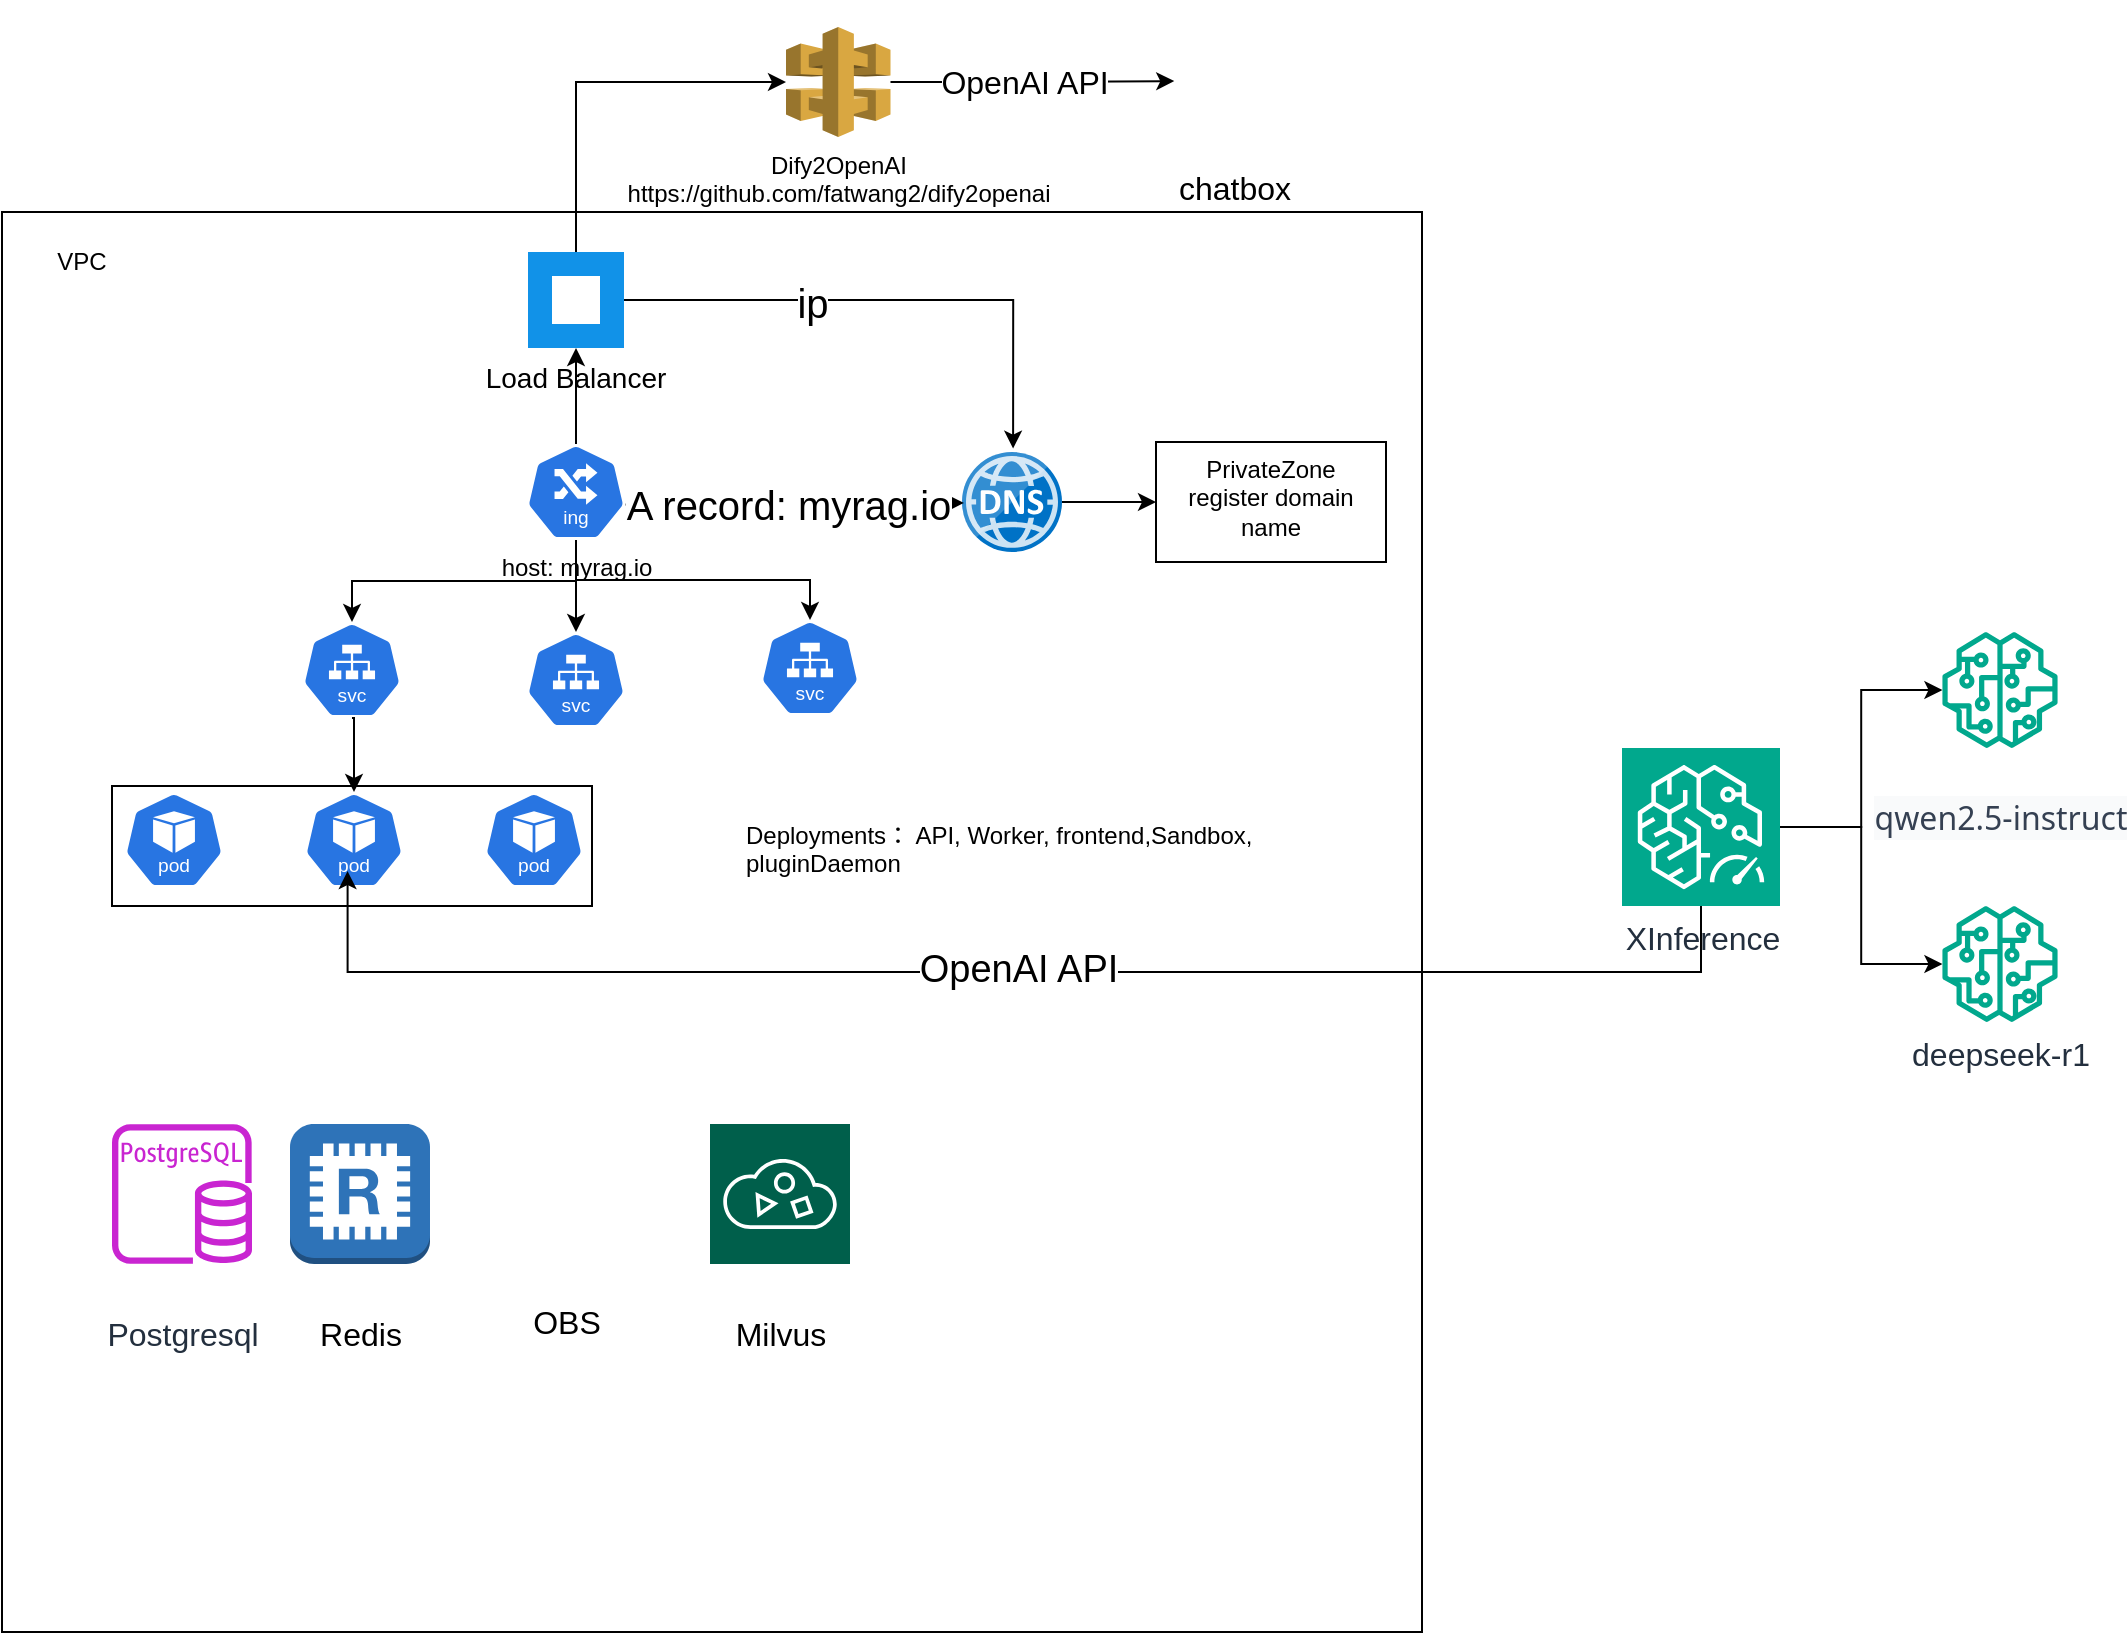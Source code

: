 <mxfile version="26.2.14" pages="2">
  <diagram name="dify deployment architecture" id="M9-vWqR0a8VkDA4s0-UR">
    <mxGraphModel dx="1213" dy="1810" grid="1" gridSize="10" guides="1" tooltips="1" connect="1" arrows="1" fold="1" page="1" pageScale="1" pageWidth="827" pageHeight="1169" math="0" shadow="0">
      <root>
        <mxCell id="0" />
        <mxCell id="1" parent="0" />
        <mxCell id="bIabsGmHAc08aG7PX65u-3" value="" style="whiteSpace=wrap;html=1;aspect=fixed;" parent="1" vertex="1">
          <mxGeometry x="150" y="60" width="710" height="710" as="geometry" />
        </mxCell>
        <mxCell id="HMCnFXwHoIg8V-Ax1Z1f-29" value="" style="whiteSpace=wrap;html=1;" parent="1" vertex="1">
          <mxGeometry x="205" y="347" width="240" height="60" as="geometry" />
        </mxCell>
        <mxCell id="HMCnFXwHoIg8V-Ax1Z1f-1" value="" style="aspect=fixed;sketch=0;html=1;dashed=0;whitespace=wrap;verticalLabelPosition=bottom;verticalAlign=top;fillColor=#2875E2;strokeColor=#ffffff;points=[[0.005,0.63,0],[0.1,0.2,0],[0.9,0.2,0],[0.5,0,0],[0.995,0.63,0],[0.72,0.99,0],[0.5,1,0],[0.28,0.99,0]];shape=mxgraph.kubernetes.icon2;kubernetesLabel=1;prIcon=pod" parent="1" vertex="1">
          <mxGeometry x="211" y="350" width="50" height="48" as="geometry" />
        </mxCell>
        <mxCell id="HMCnFXwHoIg8V-Ax1Z1f-2" value="" style="aspect=fixed;sketch=0;html=1;dashed=0;whitespace=wrap;verticalLabelPosition=bottom;verticalAlign=top;fillColor=#2875E2;strokeColor=#ffffff;points=[[0.005,0.63,0],[0.1,0.2,0],[0.9,0.2,0],[0.5,0,0],[0.995,0.63,0],[0.72,0.99,0],[0.5,1,0],[0.28,0.99,0]];shape=mxgraph.kubernetes.icon2;kubernetesLabel=1;prIcon=pod" parent="1" vertex="1">
          <mxGeometry x="301" y="350" width="50" height="48" as="geometry" />
        </mxCell>
        <mxCell id="HMCnFXwHoIg8V-Ax1Z1f-3" value="" style="aspect=fixed;sketch=0;html=1;dashed=0;whitespace=wrap;verticalLabelPosition=bottom;verticalAlign=top;fillColor=#2875E2;strokeColor=#ffffff;points=[[0.005,0.63,0],[0.1,0.2,0],[0.9,0.2,0],[0.5,0,0],[0.995,0.63,0],[0.72,0.99,0],[0.5,1,0],[0.28,0.99,0]];shape=mxgraph.kubernetes.icon2;kubernetesLabel=1;prIcon=pod" parent="1" vertex="1">
          <mxGeometry x="391" y="350" width="50" height="48" as="geometry" />
        </mxCell>
        <mxCell id="HMCnFXwHoIg8V-Ax1Z1f-15" value="" style="edgeStyle=orthogonalEdgeStyle;rounded=0;orthogonalLoop=1;jettySize=auto;html=1;" parent="1" source="HMCnFXwHoIg8V-Ax1Z1f-4" target="HMCnFXwHoIg8V-Ax1Z1f-14" edge="1">
          <mxGeometry relative="1" as="geometry">
            <Array as="points">
              <mxPoint x="690" y="205" />
              <mxPoint x="690" y="205" />
            </Array>
          </mxGeometry>
        </mxCell>
        <mxCell id="HMCnFXwHoIg8V-Ax1Z1f-4" value="" style="image;sketch=0;aspect=fixed;html=1;points=[];align=center;fontSize=12;image=img/lib/mscae/DNS.svg;" parent="1" vertex="1">
          <mxGeometry x="630" y="180" width="50" height="50" as="geometry" />
        </mxCell>
        <mxCell id="HMCnFXwHoIg8V-Ax1Z1f-5" value="Load Balancer" style="shape=rect;fillColor=#1192E8;aspect=fixed;resizable=0;labelPosition=center;verticalLabelPosition=bottom;align=center;verticalAlign=top;strokeColor=none;fontSize=14;" parent="1" vertex="1">
          <mxGeometry x="413" y="80" width="48" height="48" as="geometry" />
        </mxCell>
        <mxCell id="HMCnFXwHoIg8V-Ax1Z1f-6" value="" style="fillColor=#ffffff;strokeColor=none;dashed=0;outlineConnect=0;html=1;labelPosition=center;verticalLabelPosition=bottom;verticalAlign=top;part=1;movable=0;resizable=0;rotatable=0;shape=mxgraph.ibm_cloud.load-balancer--vpc" parent="HMCnFXwHoIg8V-Ax1Z1f-5" vertex="1">
          <mxGeometry width="24" height="24" relative="1" as="geometry">
            <mxPoint x="12" y="12" as="offset" />
          </mxGeometry>
        </mxCell>
        <mxCell id="HMCnFXwHoIg8V-Ax1Z1f-7" value="" style="aspect=fixed;sketch=0;html=1;dashed=0;whitespace=wrap;verticalLabelPosition=bottom;verticalAlign=top;fillColor=#2875E2;strokeColor=#ffffff;points=[[0.005,0.63,0],[0.1,0.2,0],[0.9,0.2,0],[0.5,0,0],[0.995,0.63,0],[0.72,0.99,0],[0.5,1,0],[0.28,0.99,0]];shape=mxgraph.kubernetes.icon2;kubernetesLabel=1;prIcon=svc" parent="1" vertex="1">
          <mxGeometry x="300" y="265" width="50" height="48" as="geometry" />
        </mxCell>
        <mxCell id="HMCnFXwHoIg8V-Ax1Z1f-9" value=";" style="edgeStyle=orthogonalEdgeStyle;rounded=0;orthogonalLoop=1;jettySize=auto;html=1;exitX=0.995;exitY=0.63;exitDx=0;exitDy=0;exitPerimeter=0;entryX=0.02;entryY=0.509;entryDx=0;entryDy=0;entryPerimeter=0;" parent="1" source="HMCnFXwHoIg8V-Ax1Z1f-8" target="HMCnFXwHoIg8V-Ax1Z1f-4" edge="1">
          <mxGeometry relative="1" as="geometry">
            <mxPoint x="630" y="220" as="targetPoint" />
            <Array as="points">
              <mxPoint x="462" y="205" />
            </Array>
          </mxGeometry>
        </mxCell>
        <mxCell id="HMCnFXwHoIg8V-Ax1Z1f-12" value="A record: myrag.io" style="edgeLabel;html=1;align=center;verticalAlign=middle;resizable=0;points=[];fontSize=20;" parent="HMCnFXwHoIg8V-Ax1Z1f-9" vertex="1" connectable="0">
          <mxGeometry x="-0.04" relative="1" as="geometry">
            <mxPoint as="offset" />
          </mxGeometry>
        </mxCell>
        <mxCell id="HMCnFXwHoIg8V-Ax1Z1f-19" style="edgeStyle=orthogonalEdgeStyle;rounded=0;orthogonalLoop=1;jettySize=auto;html=1;exitX=0.5;exitY=0;exitDx=0;exitDy=0;exitPerimeter=0;entryX=0.5;entryY=1;entryDx=0;entryDy=0;" parent="1" source="HMCnFXwHoIg8V-Ax1Z1f-8" target="HMCnFXwHoIg8V-Ax1Z1f-5" edge="1">
          <mxGeometry relative="1" as="geometry" />
        </mxCell>
        <mxCell id="HMCnFXwHoIg8V-Ax1Z1f-8" value="host: myrag.io" style="aspect=fixed;sketch=0;html=1;dashed=0;whitespace=wrap;verticalLabelPosition=bottom;verticalAlign=top;fillColor=#2875E2;strokeColor=#ffffff;points=[[0.005,0.63,0],[0.1,0.2,0],[0.9,0.2,0],[0.5,0,0],[0.995,0.63,0],[0.72,0.99,0],[0.5,1,0],[0.28,0.99,0]];shape=mxgraph.kubernetes.icon2;kubernetesLabel=1;prIcon=ing" parent="1" vertex="1">
          <mxGeometry x="412" y="176" width="50" height="48" as="geometry" />
        </mxCell>
        <mxCell id="HMCnFXwHoIg8V-Ax1Z1f-11" style="edgeStyle=orthogonalEdgeStyle;rounded=0;orthogonalLoop=1;jettySize=auto;html=1;exitX=1;exitY=0.5;exitDx=0;exitDy=0;entryX=0.511;entryY=-0.034;entryDx=0;entryDy=0;entryPerimeter=0;" parent="1" source="HMCnFXwHoIg8V-Ax1Z1f-5" target="HMCnFXwHoIg8V-Ax1Z1f-4" edge="1">
          <mxGeometry relative="1" as="geometry" />
        </mxCell>
        <mxCell id="HMCnFXwHoIg8V-Ax1Z1f-13" value="ip" style="edgeLabel;html=1;align=center;verticalAlign=middle;resizable=0;points=[];fontSize=20;" parent="HMCnFXwHoIg8V-Ax1Z1f-11" vertex="1" connectable="0">
          <mxGeometry x="-0.306" y="-1" relative="1" as="geometry">
            <mxPoint as="offset" />
          </mxGeometry>
        </mxCell>
        <mxCell id="HMCnFXwHoIg8V-Ax1Z1f-20" value="" style="aspect=fixed;sketch=0;html=1;dashed=0;whitespace=wrap;verticalLabelPosition=bottom;verticalAlign=top;fillColor=#2875E2;strokeColor=#ffffff;points=[[0.005,0.63,0],[0.1,0.2,0],[0.9,0.2,0],[0.5,0,0],[0.995,0.63,0],[0.72,0.99,0],[0.5,1,0],[0.28,0.99,0]];shape=mxgraph.kubernetes.icon2;kubernetesLabel=1;prIcon=svc" parent="1" vertex="1">
          <mxGeometry x="412" y="270" width="50" height="48" as="geometry" />
        </mxCell>
        <mxCell id="HMCnFXwHoIg8V-Ax1Z1f-22" value="" style="aspect=fixed;sketch=0;html=1;dashed=0;whitespace=wrap;verticalLabelPosition=bottom;verticalAlign=top;fillColor=#2875E2;strokeColor=#ffffff;points=[[0.005,0.63,0],[0.1,0.2,0],[0.9,0.2,0],[0.5,0,0],[0.995,0.63,0],[0.72,0.99,0],[0.5,1,0],[0.28,0.99,0]];shape=mxgraph.kubernetes.icon2;kubernetesLabel=1;prIcon=svc" parent="1" vertex="1">
          <mxGeometry x="529" y="264" width="50" height="48" as="geometry" />
        </mxCell>
        <mxCell id="HMCnFXwHoIg8V-Ax1Z1f-25" style="edgeStyle=orthogonalEdgeStyle;rounded=0;orthogonalLoop=1;jettySize=auto;html=1;exitX=0.5;exitY=1;exitDx=0;exitDy=0;exitPerimeter=0;entryX=0.5;entryY=0;entryDx=0;entryDy=0;entryPerimeter=0;" parent="1" source="HMCnFXwHoIg8V-Ax1Z1f-8" target="HMCnFXwHoIg8V-Ax1Z1f-20" edge="1">
          <mxGeometry relative="1" as="geometry" />
        </mxCell>
        <mxCell id="HMCnFXwHoIg8V-Ax1Z1f-27" style="edgeStyle=orthogonalEdgeStyle;rounded=0;orthogonalLoop=1;jettySize=auto;html=1;exitX=0.5;exitY=1;exitDx=0;exitDy=0;exitPerimeter=0;entryX=0.5;entryY=0;entryDx=0;entryDy=0;entryPerimeter=0;" parent="1" source="HMCnFXwHoIg8V-Ax1Z1f-8" target="HMCnFXwHoIg8V-Ax1Z1f-22" edge="1">
          <mxGeometry relative="1" as="geometry" />
        </mxCell>
        <mxCell id="HMCnFXwHoIg8V-Ax1Z1f-28" style="edgeStyle=orthogonalEdgeStyle;rounded=0;orthogonalLoop=1;jettySize=auto;html=1;exitX=0.5;exitY=1;exitDx=0;exitDy=0;exitPerimeter=0;entryX=0.5;entryY=0;entryDx=0;entryDy=0;entryPerimeter=0;" parent="1" source="HMCnFXwHoIg8V-Ax1Z1f-8" target="HMCnFXwHoIg8V-Ax1Z1f-7" edge="1">
          <mxGeometry relative="1" as="geometry" />
        </mxCell>
        <mxCell id="HMCnFXwHoIg8V-Ax1Z1f-30" style="edgeStyle=orthogonalEdgeStyle;rounded=0;orthogonalLoop=1;jettySize=auto;html=1;exitX=0.5;exitY=1;exitDx=0;exitDy=0;exitPerimeter=0;entryX=0.5;entryY=0;entryDx=0;entryDy=0;entryPerimeter=0;" parent="1" source="HMCnFXwHoIg8V-Ax1Z1f-7" target="HMCnFXwHoIg8V-Ax1Z1f-2" edge="1">
          <mxGeometry relative="1" as="geometry" />
        </mxCell>
        <mxCell id="HMCnFXwHoIg8V-Ax1Z1f-31" value="&lt;div&gt;&lt;br&gt;&lt;/div&gt;&lt;div&gt;Postgresql&lt;/div&gt;" style="sketch=0;outlineConnect=0;fontColor=#232F3E;gradientColor=none;fillColor=#C925D1;strokeColor=none;dashed=0;verticalLabelPosition=bottom;verticalAlign=top;align=center;html=1;fontSize=16;fontStyle=0;aspect=fixed;pointerEvents=1;shape=mxgraph.aws4.rds_postgresql_instance;" parent="1" vertex="1">
          <mxGeometry x="205" y="516" width="70" height="70" as="geometry" />
        </mxCell>
        <mxCell id="HMCnFXwHoIg8V-Ax1Z1f-32" value="&lt;div&gt;&lt;br&gt;&lt;/div&gt;&lt;div&gt;Redis&lt;/div&gt;" style="outlineConnect=0;dashed=0;verticalLabelPosition=bottom;verticalAlign=top;align=center;html=1;shape=mxgraph.aws3.redis;fillColor=#2E73B8;gradientColor=none;fontSize=16;" parent="1" vertex="1">
          <mxGeometry x="294" y="516" width="70" height="70" as="geometry" />
        </mxCell>
        <mxCell id="HMCnFXwHoIg8V-Ax1Z1f-33" value="&lt;div&gt;&lt;span style=&quot;background-color: light-dark(rgb(255, 255, 255), rgb(18, 18, 18)); color: light-dark(rgb(0, 0, 0), rgb(255, 255, 255));&quot;&gt;OBS&lt;/span&gt;&lt;/div&gt;" style="shape=image;html=1;verticalAlign=top;verticalLabelPosition=bottom;labelBackgroundColor=#ffffff;imageAspect=0;aspect=fixed;image=https://cdn1.iconfinder.com/data/icons/unicons-line-vol-6/24/vector-square-alt-128.png;fontSize=16;" parent="1" vertex="1">
          <mxGeometry x="387" y="510" width="89" height="89" as="geometry" />
        </mxCell>
        <mxCell id="HMCnFXwHoIg8V-Ax1Z1f-34" value="&lt;div&gt;&lt;br&gt;&lt;/div&gt;&lt;div&gt;Milvus&lt;/div&gt;" style="sketch=0;pointerEvents=1;shadow=0;dashed=0;html=1;strokeColor=none;fillColor=#005F4B;labelPosition=center;verticalLabelPosition=bottom;verticalAlign=top;align=center;outlineConnect=0;shape=mxgraph.veeam2.object_storage;fontSize=16;" parent="1" vertex="1">
          <mxGeometry x="504" y="516" width="70" height="70" as="geometry" />
        </mxCell>
        <mxCell id="HMCnFXwHoIg8V-Ax1Z1f-35" value="chatbox" style="shape=image;html=1;verticalAlign=top;verticalLabelPosition=bottom;labelBackgroundColor=#ffffff;imageAspect=0;aspect=fixed;image=https://cdn2.iconfinder.com/data/icons/vivid/48/chat-128.png;fontSize=16;" parent="1" vertex="1">
          <mxGeometry x="727" y="-46" width="78" height="78" as="geometry" />
        </mxCell>
        <mxCell id="OpYvqUBnXqu1qCnP_9A8-1" value="Deployments： API, Worker, frontend,Sandbox, pluginDaemon" style="text;whiteSpace=wrap;" parent="1" vertex="1">
          <mxGeometry x="520" y="358" width="280" height="40" as="geometry" />
        </mxCell>
        <mxCell id="HMCnFXwHoIg8V-Ax1Z1f-14" value="PrivateZone&lt;div&gt;register domain name&lt;/div&gt;" style="whiteSpace=wrap;html=1;verticalAlign=top;labelBackgroundColor=default;sketch=0;" parent="1" vertex="1">
          <mxGeometry x="727" y="175" width="115" height="60" as="geometry" />
        </mxCell>
        <mxCell id="bIabsGmHAc08aG7PX65u-4" value="VPC" style="text;html=1;align=center;verticalAlign=middle;whiteSpace=wrap;rounded=0;" parent="1" vertex="1">
          <mxGeometry x="160" y="70" width="60" height="30" as="geometry" />
        </mxCell>
        <mxCell id="Wy4m1eBd9flb5pK3FDR8-2" value="" style="edgeStyle=orthogonalEdgeStyle;rounded=0;orthogonalLoop=1;jettySize=auto;html=1;entryX=0.436;entryY=0.824;entryDx=0;entryDy=0;entryPerimeter=0;" parent="1" source="Wy4m1eBd9flb5pK3FDR8-1" target="HMCnFXwHoIg8V-Ax1Z1f-2" edge="1">
          <mxGeometry relative="1" as="geometry">
            <Array as="points">
              <mxPoint x="999" y="440" />
              <mxPoint x="323" y="440" />
            </Array>
          </mxGeometry>
        </mxCell>
        <mxCell id="Wy4m1eBd9flb5pK3FDR8-3" value="OpenAI API" style="edgeLabel;html=1;align=center;verticalAlign=middle;resizable=0;points=[];fontSize=19;" parent="Wy4m1eBd9flb5pK3FDR8-2" vertex="1" connectable="0">
          <mxGeometry x="-0.015" y="-1" relative="1" as="geometry">
            <mxPoint as="offset" />
          </mxGeometry>
        </mxCell>
        <mxCell id="Wy4m1eBd9flb5pK3FDR8-11" style="edgeStyle=orthogonalEdgeStyle;rounded=0;orthogonalLoop=1;jettySize=auto;html=1;exitX=1;exitY=0.5;exitDx=0;exitDy=0;exitPerimeter=0;" parent="1" source="Wy4m1eBd9flb5pK3FDR8-1" target="Wy4m1eBd9flb5pK3FDR8-9" edge="1">
          <mxGeometry relative="1" as="geometry" />
        </mxCell>
        <mxCell id="Wy4m1eBd9flb5pK3FDR8-12" style="edgeStyle=orthogonalEdgeStyle;rounded=0;orthogonalLoop=1;jettySize=auto;html=1;exitX=1;exitY=0.5;exitDx=0;exitDy=0;exitPerimeter=0;" parent="1" source="Wy4m1eBd9flb5pK3FDR8-1" target="Wy4m1eBd9flb5pK3FDR8-8" edge="1">
          <mxGeometry relative="1" as="geometry" />
        </mxCell>
        <mxCell id="Wy4m1eBd9flb5pK3FDR8-1" value="XInference" style="sketch=0;points=[[0,0,0],[0.25,0,0],[0.5,0,0],[0.75,0,0],[1,0,0],[0,1,0],[0.25,1,0],[0.5,1,0],[0.75,1,0],[1,1,0],[0,0.25,0],[0,0.5,0],[0,0.75,0],[1,0.25,0],[1,0.5,0],[1,0.75,0]];outlineConnect=0;fontColor=#232F3E;fillColor=#01A88D;strokeColor=#ffffff;dashed=0;verticalLabelPosition=bottom;verticalAlign=top;align=center;html=1;fontSize=16;fontStyle=0;aspect=fixed;shape=mxgraph.aws4.resourceIcon;resIcon=mxgraph.aws4.elastic_inference_2;" parent="1" vertex="1">
          <mxGeometry x="960" y="328" width="79" height="79" as="geometry" />
        </mxCell>
        <mxCell id="Wy4m1eBd9flb5pK3FDR8-5" value="" style="edgeStyle=orthogonalEdgeStyle;rounded=0;orthogonalLoop=1;jettySize=auto;html=1;exitX=0.5;exitY=0;exitDx=0;exitDy=0;entryX=0;entryY=0.5;entryDx=0;entryDy=0;" parent="1" source="HMCnFXwHoIg8V-Ax1Z1f-5" target="Wy4m1eBd9flb5pK3FDR8-4" edge="1">
          <mxGeometry relative="1" as="geometry">
            <Array as="points" />
            <mxPoint x="437" y="80" as="sourcePoint" />
            <mxPoint x="727" y="-1" as="targetPoint" />
          </mxGeometry>
        </mxCell>
        <mxCell id="Wy4m1eBd9flb5pK3FDR8-4" value="Dify2OpenAI&lt;div&gt;https://github.com/fatwang2/dify2openai&lt;/div&gt;" style="outlineConnect=0;dashed=0;verticalLabelPosition=bottom;verticalAlign=top;align=center;html=1;shape=mxgraph.aws3.api_gateway;fillColor=#D9A741;gradientColor=none;" parent="1" vertex="1">
          <mxGeometry x="542" y="-32.5" width="52.25" height="55" as="geometry" />
        </mxCell>
        <mxCell id="Wy4m1eBd9flb5pK3FDR8-6" style="edgeStyle=orthogonalEdgeStyle;rounded=0;orthogonalLoop=1;jettySize=auto;html=1;entryX=0.117;entryY=0.52;entryDx=0;entryDy=0;entryPerimeter=0;" parent="1" source="Wy4m1eBd9flb5pK3FDR8-4" target="HMCnFXwHoIg8V-Ax1Z1f-35" edge="1">
          <mxGeometry relative="1" as="geometry" />
        </mxCell>
        <mxCell id="Wy4m1eBd9flb5pK3FDR8-13" value="OpenAI API" style="edgeLabel;html=1;align=center;verticalAlign=middle;resizable=0;points=[];fontSize=16;" parent="Wy4m1eBd9flb5pK3FDR8-6" vertex="1" connectable="0">
          <mxGeometry x="-0.061" relative="1" as="geometry">
            <mxPoint as="offset" />
          </mxGeometry>
        </mxCell>
        <mxCell id="Wy4m1eBd9flb5pK3FDR8-8" value="&#xa;&lt;span style=&quot;color: rgb(53, 64, 82); font-family: ui-sans-serif, system-ui, sans-serif, &amp;quot;Apple Color Emoji&amp;quot;, &amp;quot;Segoe UI Emoji&amp;quot;, &amp;quot;Segoe UI Symbol&amp;quot;, &amp;quot;Noto Color Emoji&amp;quot;; font-style: normal; font-variant-ligatures: normal; font-variant-caps: normal; font-weight: 400; letter-spacing: normal; orphans: 2; text-align: left; text-indent: 0px; text-transform: none; widows: 2; word-spacing: 0px; -webkit-text-stroke-width: 0px; white-space: nowrap; background-color: rgb(249, 250, 251); text-decoration-thickness: initial; text-decoration-style: initial; text-decoration-color: initial; float: none; display: inline !important;&quot;&gt;qwen2.5-instruct&lt;/span&gt;&#xa;&#xa;" style="sketch=0;outlineConnect=0;fontColor=#232F3E;gradientColor=none;fillColor=#01A88D;strokeColor=none;dashed=0;verticalLabelPosition=bottom;verticalAlign=top;align=center;html=1;fontSize=16;fontStyle=0;aspect=fixed;pointerEvents=1;shape=mxgraph.aws4.sagemaker_model;" parent="1" vertex="1">
          <mxGeometry x="1120" y="270" width="58" height="58" as="geometry" />
        </mxCell>
        <mxCell id="Wy4m1eBd9flb5pK3FDR8-9" value="deepseek-r1" style="sketch=0;outlineConnect=0;fontColor=#232F3E;gradientColor=none;fillColor=#01A88D;strokeColor=none;dashed=0;verticalLabelPosition=bottom;verticalAlign=top;align=center;html=1;fontSize=16;fontStyle=0;aspect=fixed;pointerEvents=1;shape=mxgraph.aws4.sagemaker_model;" parent="1" vertex="1">
          <mxGeometry x="1120" y="407" width="58" height="58" as="geometry" />
        </mxCell>
      </root>
    </mxGraphModel>
  </diagram>
  <diagram id="GGiZtklimbd8jVil-N9W" name="xinference deployment architecture">
    <mxGraphModel dx="1213" dy="641" grid="1" gridSize="10" guides="1" tooltips="1" connect="1" arrows="1" fold="1" page="1" pageScale="1" pageWidth="827" pageHeight="1169" math="0" shadow="0">
      <root>
        <mxCell id="0" />
        <mxCell id="1" parent="0" />
        <mxCell id="2rSF4i_q9lsRNJbe6xzF-2" value="" style="aspect=fixed;sketch=0;html=1;dashed=0;whitespace=wrap;verticalLabelPosition=bottom;verticalAlign=top;fillColor=#2875E2;strokeColor=#ffffff;points=[[0.005,0.63,0],[0.1,0.2,0],[0.9,0.2,0],[0.5,0,0],[0.995,0.63,0],[0.72,0.99,0],[0.5,1,0],[0.28,0.99,0]];shape=mxgraph.kubernetes.icon2;kubernetesLabel=1;prIcon=pod" vertex="1" parent="1">
          <mxGeometry x="478" y="261" width="150" height="144" as="geometry" />
        </mxCell>
        <mxCell id="2rSF4i_q9lsRNJbe6xzF-4" value="" style="aspect=fixed;sketch=0;html=1;dashed=0;whitespace=wrap;verticalLabelPosition=bottom;verticalAlign=top;fillColor=#2875E2;strokeColor=#ffffff;points=[[0.005,0.63,0],[0.1,0.2,0],[0.9,0.2,0],[0.5,0,0],[0.995,0.63,0],[0.72,0.99,0],[0.5,1,0],[0.28,0.99,0]];shape=mxgraph.kubernetes.icon2;kubernetesLabel=1;prIcon=pod" vertex="1" parent="1">
          <mxGeometry x="80" y="273" width="142.7" height="137" as="geometry" />
        </mxCell>
        <mxCell id="2rSF4i_q9lsRNJbe6xzF-6" value="" style="aspect=fixed;sketch=0;html=1;dashed=0;whitespace=wrap;verticalLabelPosition=bottom;verticalAlign=top;fillColor=#2875E2;strokeColor=#ffffff;points=[[0.005,0.63,0],[0.1,0.2,0],[0.9,0.2,0],[0.5,0,0],[0.995,0.63,0],[0.72,0.99,0],[0.5,1,0],[0.28,0.99,0]];shape=mxgraph.kubernetes.icon2;kubernetesLabel=1;prIcon=svc" vertex="1" parent="1">
          <mxGeometry x="498" y="91" width="87" height="83.52" as="geometry" />
        </mxCell>
        <mxCell id="2rSF4i_q9lsRNJbe6xzF-7" value="&lt;div&gt;&lt;br&gt;&lt;/div&gt;&lt;div&gt;ServiceWeb/NodeIP:30003&lt;/div&gt;&lt;div&gt;9997&lt;/div&gt;" style="aspect=fixed;sketch=0;html=1;dashed=0;whitespace=wrap;verticalLabelPosition=bottom;verticalAlign=top;fillColor=#2875E2;strokeColor=#ffffff;points=[[0.005,0.63,0],[0.1,0.2,0],[0.9,0.2,0],[0.5,0,0],[0.995,0.63,0],[0.72,0.99,0],[0.5,1,0],[0.28,0.99,0]];shape=mxgraph.kubernetes.icon2;kubernetesLabel=1;prIcon=svc" vertex="1" parent="1">
          <mxGeometry x="580" y="490" width="50" height="48" as="geometry" />
        </mxCell>
        <mxCell id="2rSF4i_q9lsRNJbe6xzF-8" value="" style="edgeStyle=orthogonalEdgeStyle;rounded=0;orthogonalLoop=1;jettySize=auto;html=1;exitX=0.5;exitY=1;exitDx=0;exitDy=0;entryX=0.5;entryY=0;entryDx=0;entryDy=0;" edge="1" parent="1" source="2rSF4i_q9lsRNJbe6xzF-16" target="2rSF4i_q9lsRNJbe6xzF-14">
          <mxGeometry relative="1" as="geometry">
            <mxPoint x="543" y="179" as="sourcePoint" />
            <mxPoint x="543" y="262" as="targetPoint" />
          </mxGeometry>
        </mxCell>
        <mxCell id="2rSF4i_q9lsRNJbe6xzF-9" style="edgeStyle=orthogonalEdgeStyle;rounded=0;orthogonalLoop=1;jettySize=auto;html=1;exitX=0.5;exitY=1;exitDx=0;exitDy=0;entryX=0.512;entryY=0.183;entryDx=0;entryDy=0;entryPerimeter=0;" edge="1" parent="1" source="2rSF4i_q9lsRNJbe6xzF-18" target="2rSF4i_q9lsRNJbe6xzF-13">
          <mxGeometry relative="1" as="geometry">
            <mxPoint x="715.65" y="277.328" as="targetPoint" />
          </mxGeometry>
        </mxCell>
        <mxCell id="2rSF4i_q9lsRNJbe6xzF-11" value="Service: Service-web/NodeIP, this can be ELB" style="text;html=1;align=center;verticalAlign=middle;whiteSpace=wrap;rounded=0;" vertex="1" parent="1">
          <mxGeometry x="660" y="498" width="190" height="30" as="geometry" />
        </mxCell>
        <mxCell id="2rSF4i_q9lsRNJbe6xzF-12" value="Service: service-supervisor/ClusterIP" style="text;whiteSpace=wrap;" vertex="1" parent="1">
          <mxGeometry x="442" y="61" width="220" height="40" as="geometry" />
        </mxCell>
        <mxCell id="2rSF4i_q9lsRNJbe6xzF-13" value="&lt;span style=&quot;color: rgb(0, 0, 0); font-family: Helvetica; font-size: 12px; font-style: normal; font-variant-ligatures: normal; font-variant-caps: normal; font-weight: 400; letter-spacing: normal; orphans: 2; text-align: center; text-indent: 0px; text-transform: none; widows: 2; word-spacing: 0px; -webkit-text-stroke-width: 0px; white-space: nowrap; background-color: rgb(236, 236, 236); text-decoration-thickness: initial; text-decoration-style: initial; text-decoration-color: initial; display: inline !important; float: none;&quot;&gt;container port:9999&lt;/span&gt;" style="text;whiteSpace=wrap;html=1;" vertex="1" parent="1">
          <mxGeometry x="588" y="321" width="140" height="40" as="geometry" />
        </mxCell>
        <mxCell id="2rSF4i_q9lsRNJbe6xzF-15" value="" style="edgeStyle=orthogonalEdgeStyle;rounded=0;orthogonalLoop=1;jettySize=auto;html=1;exitX=0.005;exitY=0.63;exitDx=0;exitDy=0;exitPerimeter=0;entryX=0.5;entryY=1;entryDx=0;entryDy=0;" edge="1" parent="1" source="2rSF4i_q9lsRNJbe6xzF-7" target="2rSF4i_q9lsRNJbe6xzF-14">
          <mxGeometry relative="1" as="geometry">
            <mxPoint x="125" y="148" as="sourcePoint" />
            <mxPoint x="150.7" y="315.2" as="targetPoint" />
          </mxGeometry>
        </mxCell>
        <mxCell id="2rSF4i_q9lsRNJbe6xzF-14" value="&lt;span style=&quot;color: rgb(0, 0, 0); font-family: Helvetica; font-size: 12px; font-style: normal; font-variant-ligatures: normal; font-variant-caps: normal; font-weight: 400; letter-spacing: normal; orphans: 2; text-align: center; text-indent: 0px; text-transform: none; widows: 2; word-spacing: 0px; -webkit-text-stroke-width: 0px; white-space: nowrap; background-color: rgb(236, 236, 236); text-decoration-thickness: initial; text-decoration-style: initial; text-decoration-color: initial; display: inline !important; float: none;&quot;&gt;container port:9997&lt;/span&gt;" style="text;whiteSpace=wrap;html=1;" vertex="1" parent="1">
          <mxGeometry x="398" y="321" width="140" height="40" as="geometry" />
        </mxCell>
        <mxCell id="2rSF4i_q9lsRNJbe6xzF-16" value="&lt;span style=&quot;color: rgb(0, 0, 0); font-family: Helvetica; font-size: 11px; font-style: normal; font-variant-ligatures: normal; font-variant-caps: normal; font-weight: 400; letter-spacing: normal; orphans: 2; text-align: center; text-indent: 0px; text-transform: none; widows: 2; word-spacing: 0px; -webkit-text-stroke-width: 0px; white-space: nowrap; background-color: rgb(255, 255, 255); text-decoration-thickness: initial; text-decoration-style: initial; text-decoration-color: initial; display: inline !important; float: none;&quot;&gt;service-supervisor-web:9997&lt;/span&gt;" style="text;whiteSpace=wrap;html=1;" vertex="1" parent="1">
          <mxGeometry x="358" y="121" width="170" height="40" as="geometry" />
        </mxCell>
        <mxCell id="2rSF4i_q9lsRNJbe6xzF-17" value="&lt;div style=&quot;forced-color-adjust: none; color: rgb(0, 0, 0); font-family: Helvetica; font-size: 12px; font-style: normal; font-variant-ligatures: normal; font-variant-caps: normal; font-weight: 400; letter-spacing: normal; orphans: 2; text-align: center; text-indent: 0px; text-transform: none; widows: 2; word-spacing: 0px; -webkit-text-stroke-width: 0px; white-space: nowrap; background-color: rgb(236, 236, 236); text-decoration-thickness: initial; text-decoration-style: initial; text-decoration-color: initial;&quot;&gt;&lt;br&gt;&lt;/div&gt;" style="text;whiteSpace=wrap;html=1;" vertex="1" parent="1">
          <mxGeometry x="585" y="109" width="190" height="70" as="geometry" />
        </mxCell>
        <mxCell id="2rSF4i_q9lsRNJbe6xzF-18" value="&lt;div style=&quot;forced-color-adjust: none; color: rgb(0, 0, 0); font-family: Helvetica; font-size: 12px; font-style: normal; font-variant-ligatures: normal; font-variant-caps: normal; font-weight: 400; letter-spacing: normal; orphans: 2; text-indent: 0px; text-transform: none; widows: 2; word-spacing: 0px; -webkit-text-stroke-width: 0px; white-space: nowrap; text-decoration-thickness: initial; text-decoration-style: initial; text-decoration-color: initial; text-align: center; background-color: rgb(236, 236, 236);&quot;&gt;&lt;span style=&quot;background-color: light-dark(rgb(236, 236, 236), rgb(34, 34, 34)); color: light-dark(rgb(0, 0, 0), rgb(237, 237, 237));&quot;&gt;service-supervisor-oscar:9999&lt;/span&gt;&lt;/div&gt;" style="text;whiteSpace=wrap;html=1;" vertex="1" parent="1">
          <mxGeometry x="588" y="121" width="190" height="30" as="geometry" />
        </mxCell>
        <mxCell id="2rSF4i_q9lsRNJbe6xzF-19" value="" style="aspect=fixed;sketch=0;html=1;dashed=0;whitespace=wrap;verticalLabelPosition=bottom;verticalAlign=top;fillColor=#2875E2;strokeColor=#ffffff;points=[[0.005,0.63,0],[0.1,0.2,0],[0.9,0.2,0],[0.5,0,0],[0.995,0.63,0],[0.72,0.99,0],[0.5,1,0],[0.28,0.99,0]];shape=mxgraph.kubernetes.icon2;kubernetesLabel=1;prIcon=svc" vertex="1" parent="1">
          <mxGeometry x="111.5" y="99.24" width="87" height="83.52" as="geometry" />
        </mxCell>
        <mxCell id="2rSF4i_q9lsRNJbe6xzF-20" value="&lt;span style=&quot;color: rgb(0, 0, 0); font-family: Helvetica; font-size: 12px; font-style: normal; font-variant-ligatures: normal; font-variant-caps: normal; font-weight: 400; letter-spacing: normal; orphans: 2; text-align: left; text-indent: 0px; text-transform: none; widows: 2; word-spacing: 0px; -webkit-text-stroke-width: 0px; white-space: normal; background-color: rgb(236, 236, 236); text-decoration-thickness: initial; text-decoration-style: initial; text-decoration-color: initial; float: none; display: inline !important;&quot;&gt;Service: service-worker/ClusterIP&lt;/span&gt;" style="text;whiteSpace=wrap;html=1;" vertex="1" parent="1">
          <mxGeometry x="60" y="59.24" width="230" height="40" as="geometry" />
        </mxCell>
        <mxCell id="2rSF4i_q9lsRNJbe6xzF-21" value="&lt;span style=&quot;color: rgb(0, 0, 0); font-family: Helvetica; font-size: 12px; font-style: normal; font-variant-ligatures: normal; font-variant-caps: normal; font-weight: 400; letter-spacing: normal; orphans: 2; text-align: center; text-indent: 0px; text-transform: none; widows: 2; word-spacing: 0px; -webkit-text-stroke-width: 0px; white-space: nowrap; background-color: rgb(236, 236, 236); text-decoration-thickness: initial; text-decoration-style: initial; text-decoration-color: initial; float: none; display: inline !important;&quot;&gt;container:Supervisor&lt;/span&gt;" style="text;whiteSpace=wrap;html=1;" vertex="1" parent="1">
          <mxGeometry x="498" y="290" width="140" height="40" as="geometry" />
        </mxCell>
        <mxCell id="2rSF4i_q9lsRNJbe6xzF-24" style="edgeStyle=orthogonalEdgeStyle;rounded=0;orthogonalLoop=1;jettySize=auto;html=1;exitX=1;exitY=0.5;exitDx=0;exitDy=0;entryX=0;entryY=0.5;entryDx=0;entryDy=0;" edge="1" parent="1" source="2rSF4i_q9lsRNJbe6xzF-22" target="2rSF4i_q9lsRNJbe6xzF-16">
          <mxGeometry relative="1" as="geometry" />
        </mxCell>
        <mxCell id="2rSF4i_q9lsRNJbe6xzF-25" value="curl&lt;div&gt;make sure supervisor start first&lt;/div&gt;" style="edgeLabel;html=1;align=center;verticalAlign=middle;resizable=0;points=[];" vertex="1" connectable="0" parent="2rSF4i_q9lsRNJbe6xzF-24">
          <mxGeometry x="0.017" y="-1" relative="1" as="geometry">
            <mxPoint as="offset" />
          </mxGeometry>
        </mxCell>
        <mxCell id="2rSF4i_q9lsRNJbe6xzF-22" value="InitContainers:&#xa;check-supervisor" style="text;whiteSpace=wrap;labelBackgroundColor=default;" vertex="1" parent="1">
          <mxGeometry x="102.7" y="370" width="120" height="40" as="geometry" />
        </mxCell>
        <mxCell id="2rSF4i_q9lsRNJbe6xzF-23" value="Containers: Worker" style="text;whiteSpace=wrap;labelBackgroundColor=default;" vertex="1" parent="1">
          <mxGeometry x="111.5" y="273" width="80" height="40" as="geometry" />
        </mxCell>
        <mxCell id="2rSF4i_q9lsRNJbe6xzF-26" value="&lt;span style=&quot;color: rgb(0, 0, 0); font-family: Helvetica; font-size: 12px; font-style: normal; font-variant-ligatures: normal; font-variant-caps: normal; font-weight: 400; letter-spacing: normal; orphans: 2; text-align: center; text-indent: 0px; text-transform: none; widows: 2; word-spacing: 0px; -webkit-text-stroke-width: 0px; white-space: nowrap; background-color: rgb(236, 236, 236); text-decoration-thickness: initial; text-decoration-style: initial; text-decoration-color: initial; float: none; display: inline !important;&quot;&gt;container port:30001&lt;/span&gt;" style="text;whiteSpace=wrap;html=1;" vertex="1" parent="1">
          <mxGeometry y="330" width="140" height="40" as="geometry" />
        </mxCell>
        <mxCell id="2rSF4i_q9lsRNJbe6xzF-27" value="&lt;span style=&quot;color: rgb(0, 0, 0); font-family: Helvetica; font-size: 11px; font-style: normal; font-variant-ligatures: normal; font-variant-caps: normal; font-weight: 400; letter-spacing: normal; orphans: 2; text-align: center; text-indent: 0px; text-transform: none; widows: 2; word-spacing: 0px; -webkit-text-stroke-width: 0px; white-space: nowrap; background-color: rgb(255, 255, 255); text-decoration-thickness: initial; text-decoration-style: initial; text-decoration-color: initial; float: none; display: inline !important;&quot;&gt;no name : 30001&lt;/span&gt;" style="text;whiteSpace=wrap;html=1;" vertex="1" parent="1">
          <mxGeometry x="14.7" y="128" width="85" height="26" as="geometry" />
        </mxCell>
        <mxCell id="2rSF4i_q9lsRNJbe6xzF-28" style="edgeStyle=orthogonalEdgeStyle;rounded=0;orthogonalLoop=1;jettySize=auto;html=1;entryX=0.407;entryY=-0.15;entryDx=0;entryDy=0;entryPerimeter=0;" edge="1" parent="1" source="2rSF4i_q9lsRNJbe6xzF-27" target="2rSF4i_q9lsRNJbe6xzF-26">
          <mxGeometry relative="1" as="geometry" />
        </mxCell>
      </root>
    </mxGraphModel>
  </diagram>
</mxfile>
